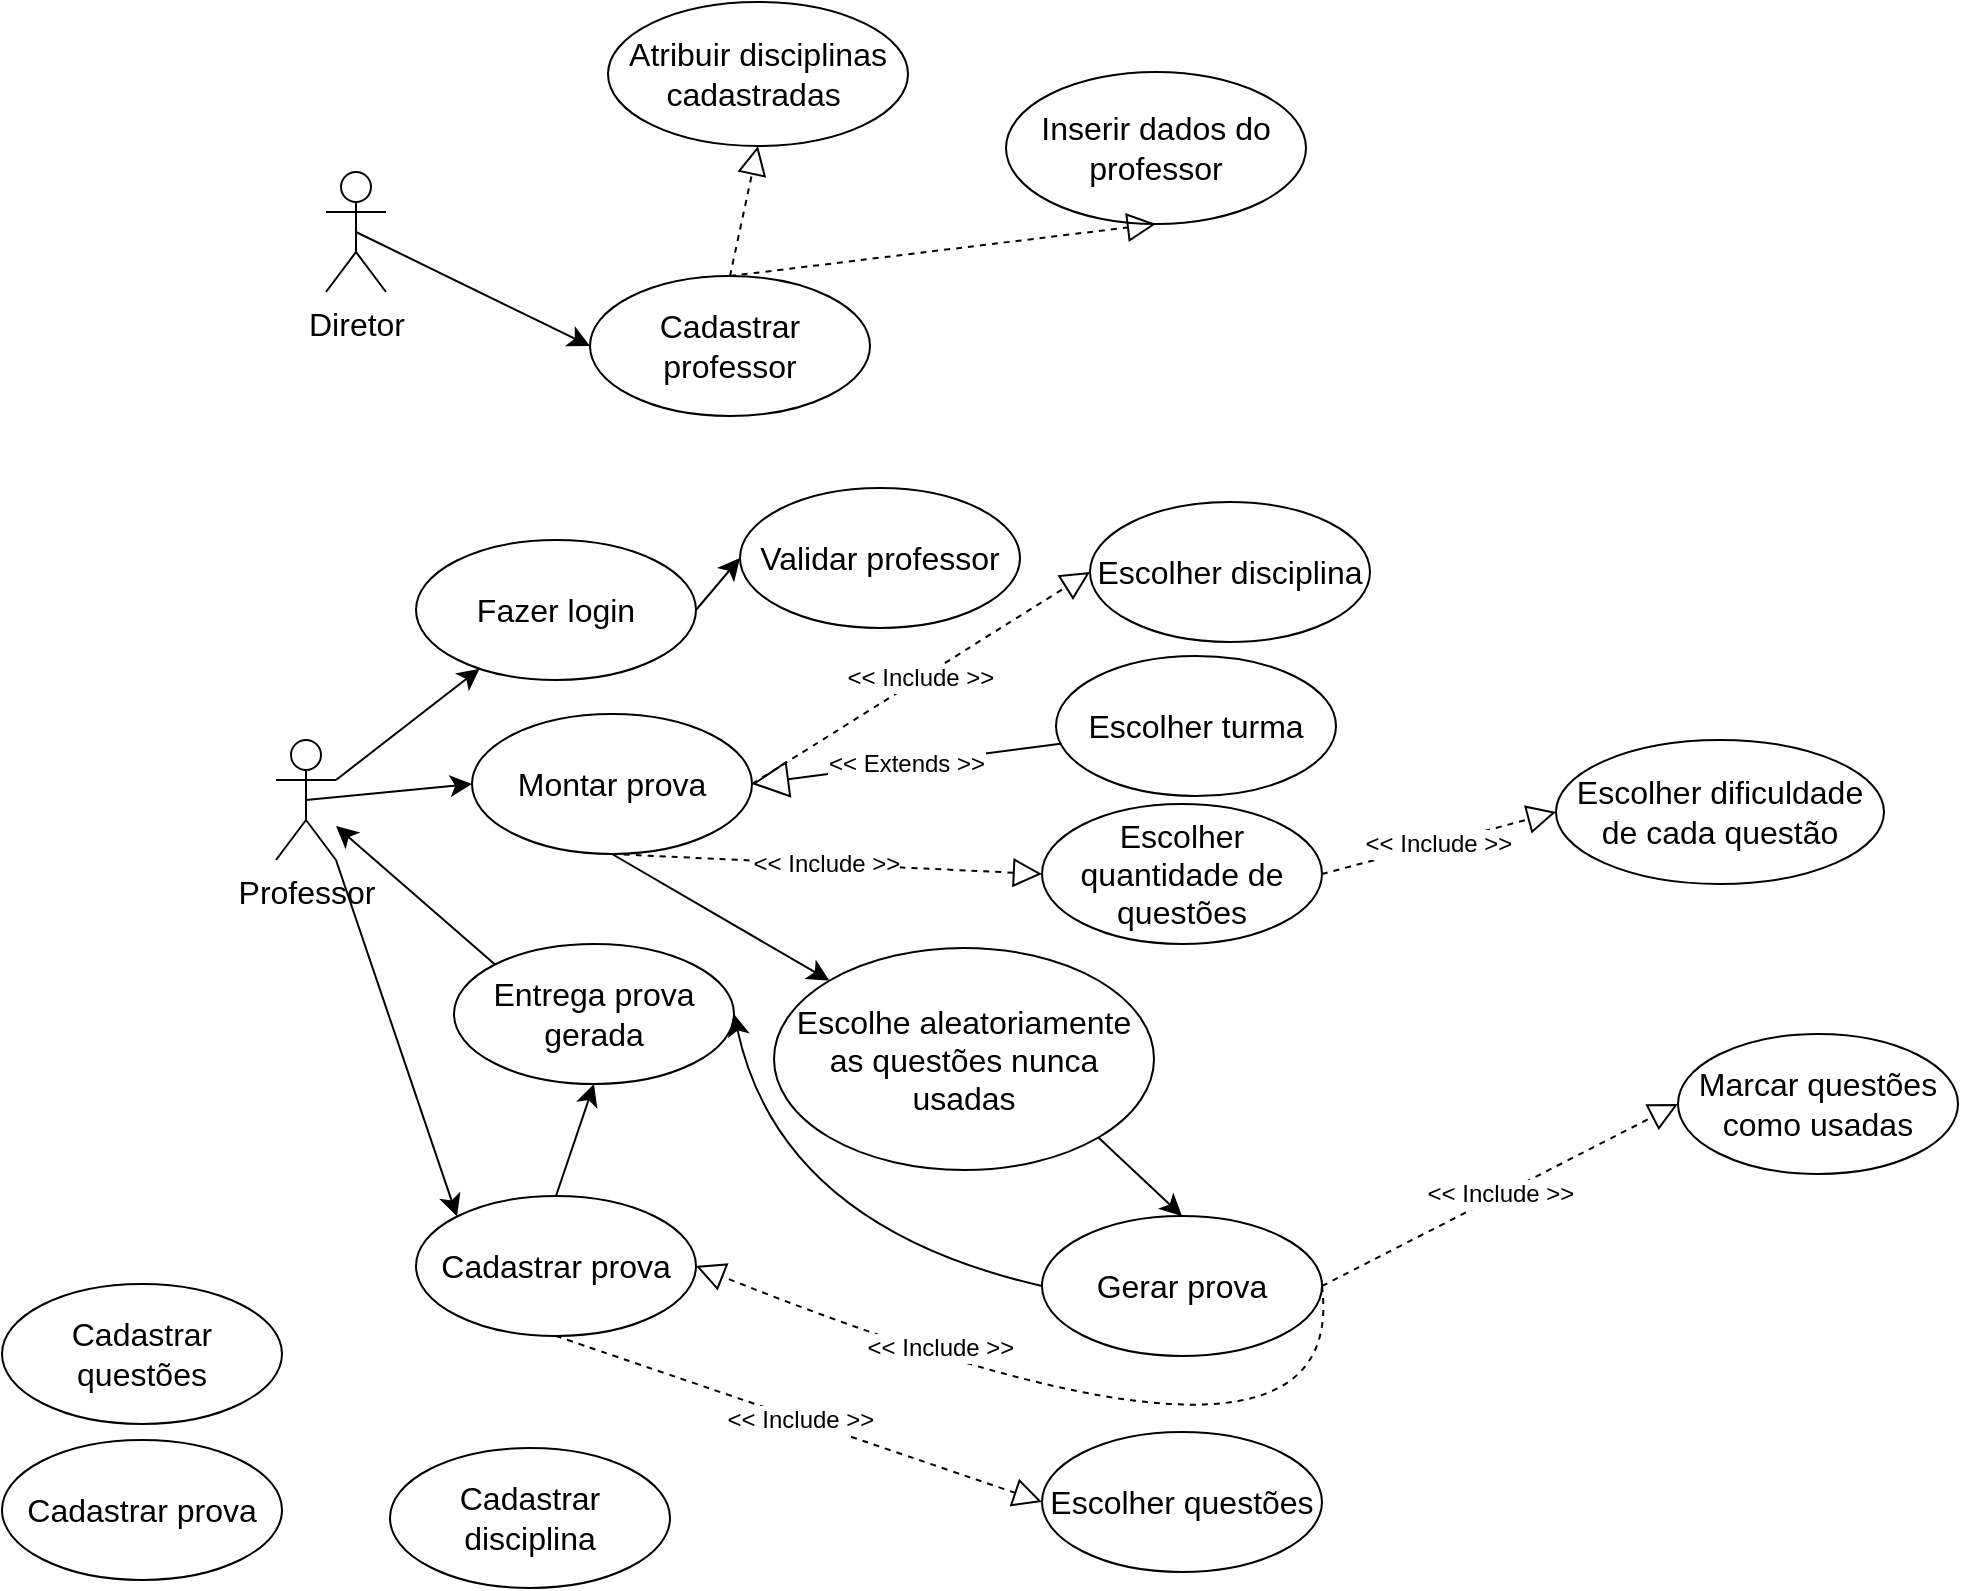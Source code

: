 <mxfile version="21.6.8" type="device">
  <diagram name="Página-1" id="_C6BrhTfHlAxVG1V3hN7">
    <mxGraphModel dx="2154" dy="1060" grid="0" gridSize="10" guides="1" tooltips="1" connect="1" arrows="1" fold="1" page="0" pageScale="1" pageWidth="827" pageHeight="1169" math="0" shadow="0">
      <root>
        <mxCell id="0" />
        <mxCell id="1" parent="0" />
        <mxCell id="b7bunki9OTFV9q0uywZX-10" style="edgeStyle=none;curved=1;rounded=0;orthogonalLoop=1;jettySize=auto;html=1;exitX=0.5;exitY=0.5;exitDx=0;exitDy=0;exitPerimeter=0;fontSize=12;startSize=8;endSize=8;entryX=0;entryY=0.5;entryDx=0;entryDy=0;" edge="1" parent="1" source="b7bunki9OTFV9q0uywZX-8" target="b7bunki9OTFV9q0uywZX-9">
          <mxGeometry relative="1" as="geometry">
            <mxPoint x="-191" y="66" as="targetPoint" />
          </mxGeometry>
        </mxCell>
        <mxCell id="b7bunki9OTFV9q0uywZX-51" style="edgeStyle=none;curved=1;rounded=0;orthogonalLoop=1;jettySize=auto;html=1;exitX=1;exitY=0.333;exitDx=0;exitDy=0;exitPerimeter=0;fontSize=12;startSize=8;endSize=8;" edge="1" parent="1" source="b7bunki9OTFV9q0uywZX-8" target="b7bunki9OTFV9q0uywZX-49">
          <mxGeometry relative="1" as="geometry" />
        </mxCell>
        <mxCell id="b7bunki9OTFV9q0uywZX-74" style="edgeStyle=none;curved=1;rounded=0;orthogonalLoop=1;jettySize=auto;html=1;exitX=1;exitY=1;exitDx=0;exitDy=0;exitPerimeter=0;entryX=0;entryY=0;entryDx=0;entryDy=0;fontSize=12;startSize=8;endSize=8;" edge="1" parent="1" source="b7bunki9OTFV9q0uywZX-8" target="b7bunki9OTFV9q0uywZX-56">
          <mxGeometry relative="1" as="geometry" />
        </mxCell>
        <mxCell id="b7bunki9OTFV9q0uywZX-8" value="Professor" style="shape=umlActor;verticalLabelPosition=bottom;verticalAlign=top;html=1;fontSize=16;" vertex="1" parent="1">
          <mxGeometry x="-289" y="50" width="30" height="60" as="geometry" />
        </mxCell>
        <mxCell id="b7bunki9OTFV9q0uywZX-65" style="edgeStyle=none;curved=1;rounded=0;orthogonalLoop=1;jettySize=auto;html=1;exitX=0.5;exitY=1;exitDx=0;exitDy=0;fontSize=12;startSize=8;endSize=8;" edge="1" parent="1" source="b7bunki9OTFV9q0uywZX-9" target="b7bunki9OTFV9q0uywZX-54">
          <mxGeometry relative="1" as="geometry" />
        </mxCell>
        <mxCell id="b7bunki9OTFV9q0uywZX-9" value="Montar prova" style="ellipse;whiteSpace=wrap;html=1;fontSize=16;" vertex="1" parent="1">
          <mxGeometry x="-191" y="37" width="140" height="70" as="geometry" />
        </mxCell>
        <mxCell id="b7bunki9OTFV9q0uywZX-16" value="Escolher disciplina" style="ellipse;whiteSpace=wrap;html=1;fontSize=16;" vertex="1" parent="1">
          <mxGeometry x="118" y="-69" width="140" height="70" as="geometry" />
        </mxCell>
        <mxCell id="b7bunki9OTFV9q0uywZX-20" value="&amp;lt;&amp;lt; Include &amp;gt;&amp;gt;" style="endArrow=block;dashed=1;endFill=0;endSize=12;html=1;rounded=0;fontSize=12;curved=1;entryX=0;entryY=0.5;entryDx=0;entryDy=0;exitX=1;exitY=0.5;exitDx=0;exitDy=0;" edge="1" parent="1" source="b7bunki9OTFV9q0uywZX-9" target="b7bunki9OTFV9q0uywZX-16">
          <mxGeometry width="160" relative="1" as="geometry">
            <mxPoint x="88" y="11" as="sourcePoint" />
            <mxPoint x="248" y="11" as="targetPoint" />
          </mxGeometry>
        </mxCell>
        <mxCell id="b7bunki9OTFV9q0uywZX-21" value="Cadastrar professor" style="ellipse;whiteSpace=wrap;html=1;fontSize=16;" vertex="1" parent="1">
          <mxGeometry x="-132" y="-182" width="140" height="70" as="geometry" />
        </mxCell>
        <mxCell id="b7bunki9OTFV9q0uywZX-29" style="edgeStyle=none;curved=1;rounded=0;orthogonalLoop=1;jettySize=auto;html=1;exitX=0.5;exitY=0.5;exitDx=0;exitDy=0;exitPerimeter=0;entryX=0;entryY=0.5;entryDx=0;entryDy=0;fontSize=12;startSize=8;endSize=8;" edge="1" parent="1" source="b7bunki9OTFV9q0uywZX-22" target="b7bunki9OTFV9q0uywZX-21">
          <mxGeometry relative="1" as="geometry" />
        </mxCell>
        <mxCell id="b7bunki9OTFV9q0uywZX-22" value="Diretor&lt;br&gt;" style="shape=umlActor;verticalLabelPosition=bottom;verticalAlign=top;html=1;fontSize=16;" vertex="1" parent="1">
          <mxGeometry x="-264" y="-234" width="30" height="60" as="geometry" />
        </mxCell>
        <mxCell id="b7bunki9OTFV9q0uywZX-23" value="Atribuir disciplinas cadastradas&amp;nbsp;" style="ellipse;whiteSpace=wrap;html=1;fontSize=16;" vertex="1" parent="1">
          <mxGeometry x="-123" y="-319" width="150" height="72" as="geometry" />
        </mxCell>
        <mxCell id="b7bunki9OTFV9q0uywZX-24" value="Inserir dados do professor" style="ellipse;whiteSpace=wrap;html=1;fontSize=16;" vertex="1" parent="1">
          <mxGeometry x="76" y="-284" width="150" height="76" as="geometry" />
        </mxCell>
        <mxCell id="b7bunki9OTFV9q0uywZX-26" value="" style="endArrow=block;dashed=1;endFill=0;endSize=12;html=1;rounded=0;fontSize=12;curved=1;entryX=0.5;entryY=1;entryDx=0;entryDy=0;exitX=0.5;exitY=0;exitDx=0;exitDy=0;" edge="1" parent="1" source="b7bunki9OTFV9q0uywZX-21" target="b7bunki9OTFV9q0uywZX-23">
          <mxGeometry width="160" relative="1" as="geometry">
            <mxPoint x="89" y="-112" as="sourcePoint" />
            <mxPoint x="249" y="-112" as="targetPoint" />
          </mxGeometry>
        </mxCell>
        <mxCell id="b7bunki9OTFV9q0uywZX-27" value="" style="endArrow=block;dashed=1;endFill=0;endSize=12;html=1;rounded=0;fontSize=12;curved=1;entryX=0.5;entryY=1;entryDx=0;entryDy=0;exitX=0.5;exitY=0;exitDx=0;exitDy=0;" edge="1" parent="1" source="b7bunki9OTFV9q0uywZX-21" target="b7bunki9OTFV9q0uywZX-24">
          <mxGeometry width="160" relative="1" as="geometry">
            <mxPoint x="67" y="-174" as="sourcePoint" />
            <mxPoint x="-13" y="-285" as="targetPoint" />
          </mxGeometry>
        </mxCell>
        <mxCell id="b7bunki9OTFV9q0uywZX-41" value="Escolher turma" style="ellipse;whiteSpace=wrap;html=1;fontSize=16;" vertex="1" parent="1">
          <mxGeometry x="101" y="8" width="140" height="70" as="geometry" />
        </mxCell>
        <mxCell id="b7bunki9OTFV9q0uywZX-42" value="Escolher quantidade de questões" style="ellipse;whiteSpace=wrap;html=1;fontSize=16;" vertex="1" parent="1">
          <mxGeometry x="94" y="82" width="140" height="70" as="geometry" />
        </mxCell>
        <mxCell id="b7bunki9OTFV9q0uywZX-43" value="Escolher dificuldade de cada questão" style="ellipse;whiteSpace=wrap;html=1;fontSize=16;" vertex="1" parent="1">
          <mxGeometry x="351" y="50" width="164" height="72" as="geometry" />
        </mxCell>
        <mxCell id="b7bunki9OTFV9q0uywZX-46" style="edgeStyle=none;curved=1;rounded=0;orthogonalLoop=1;jettySize=auto;html=1;exitX=0;exitY=0;exitDx=0;exitDy=0;fontSize=12;startSize=8;endSize=8;" edge="1" parent="1" source="b7bunki9OTFV9q0uywZX-45" target="b7bunki9OTFV9q0uywZX-8">
          <mxGeometry relative="1" as="geometry" />
        </mxCell>
        <mxCell id="b7bunki9OTFV9q0uywZX-45" value="Entrega prova gerada" style="ellipse;whiteSpace=wrap;html=1;fontSize=16;" vertex="1" parent="1">
          <mxGeometry x="-200" y="152" width="140" height="70" as="geometry" />
        </mxCell>
        <mxCell id="b7bunki9OTFV9q0uywZX-47" value="&amp;lt;&amp;lt; Extends &amp;gt;&amp;gt;" style="endArrow=block;endSize=16;endFill=0;html=1;rounded=0;fontSize=12;curved=1;entryX=1;entryY=0.5;entryDx=0;entryDy=0;" edge="1" parent="1" source="b7bunki9OTFV9q0uywZX-41" target="b7bunki9OTFV9q0uywZX-9">
          <mxGeometry width="160" relative="1" as="geometry">
            <mxPoint x="88" y="11" as="sourcePoint" />
            <mxPoint x="52" y="77" as="targetPoint" />
          </mxGeometry>
        </mxCell>
        <mxCell id="b7bunki9OTFV9q0uywZX-48" value="&amp;lt;&amp;lt; Include &amp;gt;&amp;gt;" style="endArrow=block;dashed=1;endFill=0;endSize=12;html=1;rounded=0;fontSize=12;curved=1;entryX=0;entryY=0.5;entryDx=0;entryDy=0;exitX=0.5;exitY=1;exitDx=0;exitDy=0;" edge="1" parent="1" source="b7bunki9OTFV9q0uywZX-9" target="b7bunki9OTFV9q0uywZX-42">
          <mxGeometry width="160" relative="1" as="geometry">
            <mxPoint x="75" y="105" as="sourcePoint" />
            <mxPoint x="215" y="83" as="targetPoint" />
          </mxGeometry>
        </mxCell>
        <mxCell id="b7bunki9OTFV9q0uywZX-52" style="edgeStyle=none;curved=1;rounded=0;orthogonalLoop=1;jettySize=auto;html=1;exitX=1;exitY=0.5;exitDx=0;exitDy=0;entryX=0;entryY=0.5;entryDx=0;entryDy=0;fontSize=12;startSize=8;endSize=8;" edge="1" parent="1" source="b7bunki9OTFV9q0uywZX-49" target="b7bunki9OTFV9q0uywZX-50">
          <mxGeometry relative="1" as="geometry" />
        </mxCell>
        <mxCell id="b7bunki9OTFV9q0uywZX-49" value="Fazer login" style="ellipse;whiteSpace=wrap;html=1;fontSize=16;" vertex="1" parent="1">
          <mxGeometry x="-219" y="-50" width="140" height="70" as="geometry" />
        </mxCell>
        <mxCell id="b7bunki9OTFV9q0uywZX-50" value="Validar professor" style="ellipse;whiteSpace=wrap;html=1;fontSize=16;" vertex="1" parent="1">
          <mxGeometry x="-57" y="-76" width="140" height="70" as="geometry" />
        </mxCell>
        <mxCell id="b7bunki9OTFV9q0uywZX-66" style="edgeStyle=none;curved=1;rounded=0;orthogonalLoop=1;jettySize=auto;html=1;exitX=1;exitY=1;exitDx=0;exitDy=0;entryX=0.5;entryY=0;entryDx=0;entryDy=0;fontSize=12;startSize=8;endSize=8;" edge="1" parent="1" source="b7bunki9OTFV9q0uywZX-54" target="b7bunki9OTFV9q0uywZX-57">
          <mxGeometry relative="1" as="geometry" />
        </mxCell>
        <mxCell id="b7bunki9OTFV9q0uywZX-54" value="Escolhe aleatoriamente as questões nunca usadas" style="ellipse;whiteSpace=wrap;html=1;fontSize=16;" vertex="1" parent="1">
          <mxGeometry x="-40" y="154" width="190" height="111" as="geometry" />
        </mxCell>
        <mxCell id="b7bunki9OTFV9q0uywZX-80" style="edgeStyle=none;curved=1;rounded=0;orthogonalLoop=1;jettySize=auto;html=1;exitX=0.5;exitY=0;exitDx=0;exitDy=0;entryX=0.5;entryY=1;entryDx=0;entryDy=0;fontSize=12;startSize=8;endSize=8;" edge="1" parent="1" source="b7bunki9OTFV9q0uywZX-56" target="b7bunki9OTFV9q0uywZX-45">
          <mxGeometry relative="1" as="geometry" />
        </mxCell>
        <mxCell id="b7bunki9OTFV9q0uywZX-56" value="Cadastrar prova" style="ellipse;whiteSpace=wrap;html=1;fontSize=16;" vertex="1" parent="1">
          <mxGeometry x="-219" y="278" width="140" height="70" as="geometry" />
        </mxCell>
        <mxCell id="b7bunki9OTFV9q0uywZX-61" style="edgeStyle=none;curved=1;rounded=0;orthogonalLoop=1;jettySize=auto;html=1;exitX=0;exitY=0.5;exitDx=0;exitDy=0;entryX=1;entryY=0.5;entryDx=0;entryDy=0;fontSize=12;startSize=8;endSize=8;" edge="1" parent="1" source="b7bunki9OTFV9q0uywZX-57" target="b7bunki9OTFV9q0uywZX-45">
          <mxGeometry relative="1" as="geometry">
            <Array as="points">
              <mxPoint x="-37" y="293" />
            </Array>
          </mxGeometry>
        </mxCell>
        <mxCell id="b7bunki9OTFV9q0uywZX-57" value="Gerar prova" style="ellipse;whiteSpace=wrap;html=1;fontSize=16;" vertex="1" parent="1">
          <mxGeometry x="94" y="288" width="140" height="70" as="geometry" />
        </mxCell>
        <mxCell id="b7bunki9OTFV9q0uywZX-59" value="&amp;lt;&amp;lt; Include &amp;gt;&amp;gt;" style="endArrow=block;dashed=1;endFill=0;endSize=12;html=1;rounded=0;fontSize=12;curved=1;exitX=1;exitY=0.5;exitDx=0;exitDy=0;entryX=1;entryY=0.5;entryDx=0;entryDy=0;" edge="1" parent="1" source="b7bunki9OTFV9q0uywZX-57" target="b7bunki9OTFV9q0uywZX-56">
          <mxGeometry x="0.46" y="-7" width="160" relative="1" as="geometry">
            <mxPoint x="29" y="377" as="sourcePoint" />
            <mxPoint x="161" y="351" as="targetPoint" />
            <Array as="points">
              <mxPoint x="249" y="444" />
            </Array>
            <mxPoint as="offset" />
          </mxGeometry>
        </mxCell>
        <mxCell id="b7bunki9OTFV9q0uywZX-64" value="&amp;lt;&amp;lt; Include &amp;gt;&amp;gt;" style="endArrow=block;dashed=1;endFill=0;endSize=12;html=1;rounded=0;fontSize=12;curved=1;entryX=0;entryY=0.5;entryDx=0;entryDy=0;exitX=1;exitY=0.5;exitDx=0;exitDy=0;" edge="1" parent="1" source="b7bunki9OTFV9q0uywZX-42" target="b7bunki9OTFV9q0uywZX-43">
          <mxGeometry width="160" relative="1" as="geometry">
            <mxPoint x="170" y="27" as="sourcePoint" />
            <mxPoint x="310" y="5" as="targetPoint" />
          </mxGeometry>
        </mxCell>
        <mxCell id="b7bunki9OTFV9q0uywZX-68" value="Marcar questões como usadas" style="ellipse;whiteSpace=wrap;html=1;fontSize=16;" vertex="1" parent="1">
          <mxGeometry x="412" y="197" width="140" height="70" as="geometry" />
        </mxCell>
        <mxCell id="b7bunki9OTFV9q0uywZX-69" value="&amp;lt;&amp;lt; Include &amp;gt;&amp;gt;" style="endArrow=block;dashed=1;endFill=0;endSize=12;html=1;rounded=0;fontSize=12;curved=1;entryX=0;entryY=0.5;entryDx=0;entryDy=0;exitX=1;exitY=0.5;exitDx=0;exitDy=0;" edge="1" parent="1" source="b7bunki9OTFV9q0uywZX-57" target="b7bunki9OTFV9q0uywZX-68">
          <mxGeometry width="160" relative="1" as="geometry">
            <mxPoint x="180" y="37" as="sourcePoint" />
            <mxPoint x="320" y="15" as="targetPoint" />
          </mxGeometry>
        </mxCell>
        <mxCell id="b7bunki9OTFV9q0uywZX-71" value="Cadastrar disciplina" style="ellipse;whiteSpace=wrap;html=1;fontSize=16;" vertex="1" parent="1">
          <mxGeometry x="-232" y="404" width="140" height="70" as="geometry" />
        </mxCell>
        <mxCell id="b7bunki9OTFV9q0uywZX-72" value="Cadastrar prova" style="ellipse;whiteSpace=wrap;html=1;fontSize=16;" vertex="1" parent="1">
          <mxGeometry x="-426" y="400" width="140" height="70" as="geometry" />
        </mxCell>
        <mxCell id="b7bunki9OTFV9q0uywZX-73" value="Cadastrar questões" style="ellipse;whiteSpace=wrap;html=1;fontSize=16;" vertex="1" parent="1">
          <mxGeometry x="-426" y="322" width="140" height="70" as="geometry" />
        </mxCell>
        <mxCell id="b7bunki9OTFV9q0uywZX-75" value="Escolher questões" style="ellipse;whiteSpace=wrap;html=1;fontSize=16;" vertex="1" parent="1">
          <mxGeometry x="94" y="396" width="140" height="70" as="geometry" />
        </mxCell>
        <mxCell id="b7bunki9OTFV9q0uywZX-77" value="&amp;lt;&amp;lt; Include &amp;gt;&amp;gt;" style="endArrow=block;dashed=1;endFill=0;endSize=12;html=1;rounded=0;fontSize=12;curved=1;entryX=0;entryY=0.5;entryDx=0;entryDy=0;exitX=0.5;exitY=1;exitDx=0;exitDy=0;" edge="1" parent="1" source="b7bunki9OTFV9q0uywZX-56" target="b7bunki9OTFV9q0uywZX-75">
          <mxGeometry width="160" relative="1" as="geometry">
            <mxPoint x="-197" y="387" as="sourcePoint" />
            <mxPoint x="-57" y="365" as="targetPoint" />
          </mxGeometry>
        </mxCell>
      </root>
    </mxGraphModel>
  </diagram>
</mxfile>
